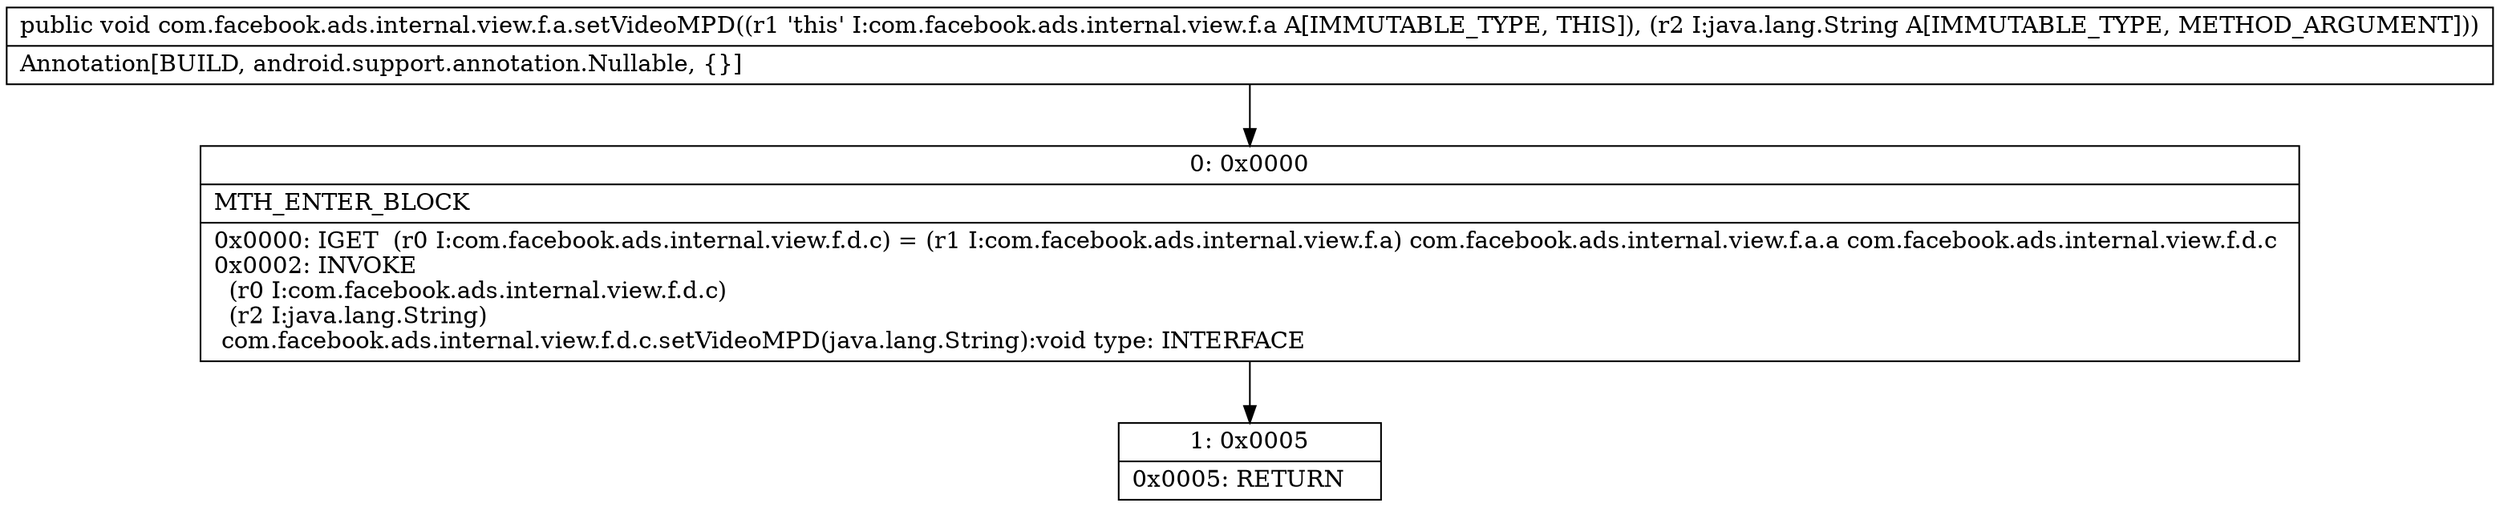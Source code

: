 digraph "CFG forcom.facebook.ads.internal.view.f.a.setVideoMPD(Ljava\/lang\/String;)V" {
Node_0 [shape=record,label="{0\:\ 0x0000|MTH_ENTER_BLOCK\l|0x0000: IGET  (r0 I:com.facebook.ads.internal.view.f.d.c) = (r1 I:com.facebook.ads.internal.view.f.a) com.facebook.ads.internal.view.f.a.a com.facebook.ads.internal.view.f.d.c \l0x0002: INVOKE  \l  (r0 I:com.facebook.ads.internal.view.f.d.c)\l  (r2 I:java.lang.String)\l com.facebook.ads.internal.view.f.d.c.setVideoMPD(java.lang.String):void type: INTERFACE \l}"];
Node_1 [shape=record,label="{1\:\ 0x0005|0x0005: RETURN   \l}"];
MethodNode[shape=record,label="{public void com.facebook.ads.internal.view.f.a.setVideoMPD((r1 'this' I:com.facebook.ads.internal.view.f.a A[IMMUTABLE_TYPE, THIS]), (r2 I:java.lang.String A[IMMUTABLE_TYPE, METHOD_ARGUMENT]))  | Annotation[BUILD, android.support.annotation.Nullable, \{\}]\l}"];
MethodNode -> Node_0;
Node_0 -> Node_1;
}

